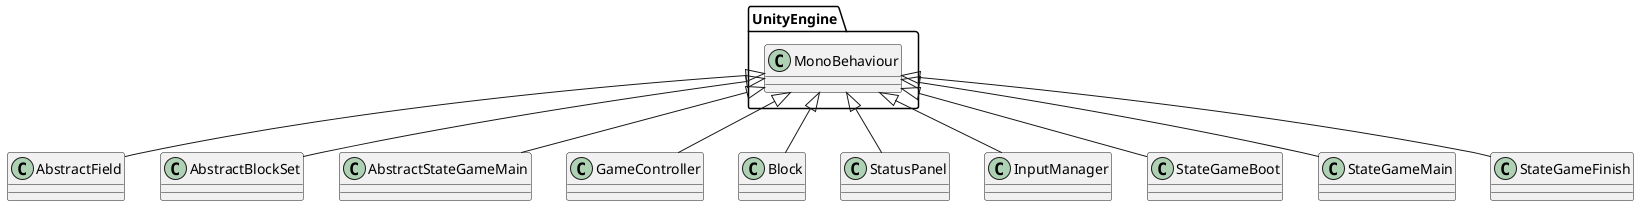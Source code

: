@startuml

UnityEngine.MonoBehaviour <|-- AbstractField
UnityEngine.MonoBehaviour <|-- AbstractBlockSet
UnityEngine.MonoBehaviour <|-- AbstractStateGameMain

UnityEngine.MonoBehaviour <|-- GameController
UnityEngine.MonoBehaviour <|-- Block
UnityEngine.MonoBehaviour <|-- StatusPanel
UnityEngine.MonoBehaviour <|-- InputManager

UnityEngine.MonoBehaviour <|-- StateGameBoot
UnityEngine.MonoBehaviour <|-- StateGameMain
UnityEngine.MonoBehaviour <|-- StateGameFinish
@enduml